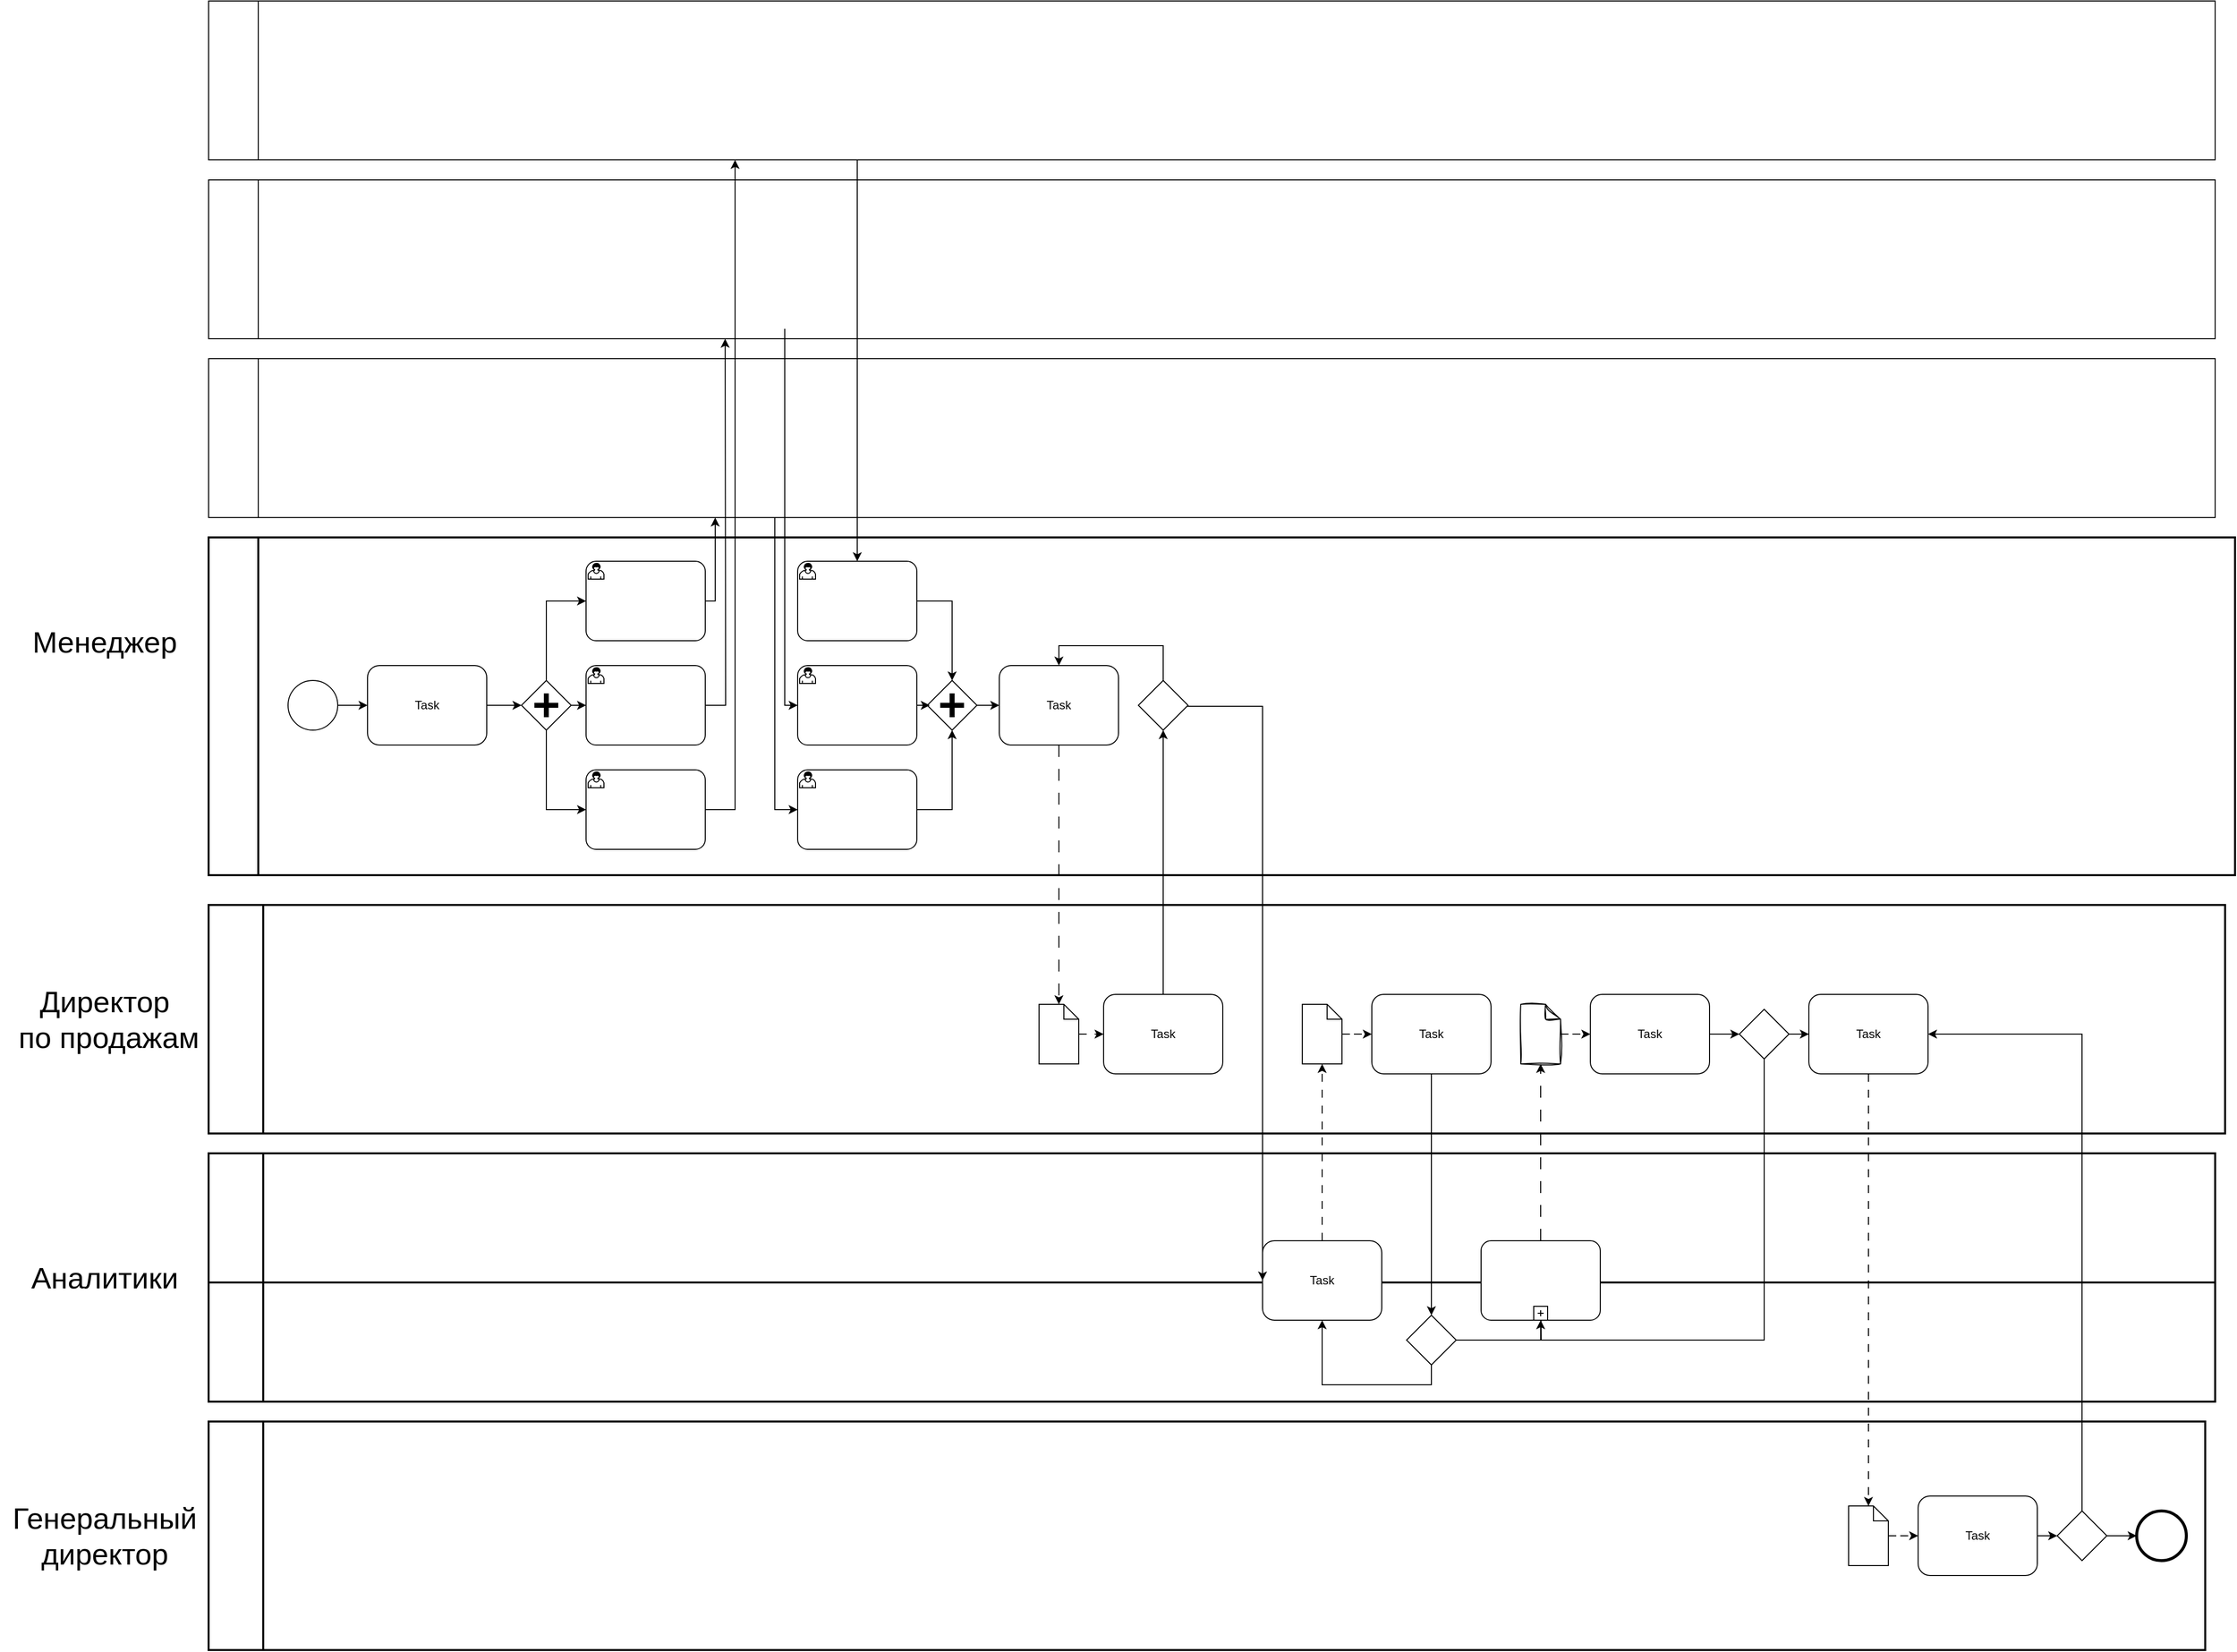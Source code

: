 <mxfile version="24.8.4">
  <diagram name="Page-1" id="2a216829-ef6e-dabb-86c1-c78162f3ba2b">
    <mxGraphModel dx="3023" dy="2533" grid="1" gridSize="10" guides="1" tooltips="1" connect="1" arrows="1" fold="1" page="1" pageScale="1" pageWidth="850" pageHeight="1100" background="none" math="0" shadow="0">
      <root>
        <mxCell id="0" />
        <mxCell id="1" parent="0" />
        <mxCell id="yuOISIgOCX0uWJEtP6---103" value="" style="swimlane;html=1;startSize=55;fontStyle=0;collapsible=0;horizontal=0;swimlaneLine=1;swimlaneFillColor=#ffffff;strokeWidth=2;whiteSpace=wrap;" parent="1" vertex="1">
          <mxGeometry x="-480" y="690" width="2030" height="230" as="geometry" />
        </mxCell>
        <mxCell id="yuOISIgOCX0uWJEtP6---112" style="edgeStyle=orthogonalEdgeStyle;rounded=0;orthogonalLoop=1;jettySize=auto;html=1;dashed=1;dashPattern=8 8;" parent="yuOISIgOCX0uWJEtP6---103" source="yuOISIgOCX0uWJEtP6---109" edge="1">
          <mxGeometry relative="1" as="geometry">
            <mxPoint x="901" y="130" as="targetPoint" />
          </mxGeometry>
        </mxCell>
        <mxCell id="yuOISIgOCX0uWJEtP6---109" value="" style="shape=mxgraph.bpmn.data;labelPosition=center;verticalLabelPosition=bottom;align=center;verticalAlign=top;size=15;html=1;" parent="yuOISIgOCX0uWJEtP6---103" vertex="1">
          <mxGeometry x="836" y="100" width="40" height="60" as="geometry" />
        </mxCell>
        <mxCell id="yuOISIgOCX0uWJEtP6---110" value="Task" style="shape=ext;rounded=1;html=1;whiteSpace=wrap;" parent="yuOISIgOCX0uWJEtP6---103" vertex="1">
          <mxGeometry x="901" y="90" width="120" height="80" as="geometry" />
        </mxCell>
        <mxCell id="yuOISIgOCX0uWJEtP6---120" style="edgeStyle=orthogonalEdgeStyle;rounded=0;orthogonalLoop=1;jettySize=auto;html=1;dashed=1;dashPattern=8 8;" parent="yuOISIgOCX0uWJEtP6---103" source="yuOISIgOCX0uWJEtP6---115" target="yuOISIgOCX0uWJEtP6---116" edge="1">
          <mxGeometry relative="1" as="geometry" />
        </mxCell>
        <mxCell id="yuOISIgOCX0uWJEtP6---115" value="" style="shape=mxgraph.bpmn.data;labelPosition=center;verticalLabelPosition=bottom;align=center;verticalAlign=top;size=15;html=1;" parent="yuOISIgOCX0uWJEtP6---103" vertex="1">
          <mxGeometry x="1101" y="100" width="40" height="60" as="geometry" />
        </mxCell>
        <mxCell id="yuOISIgOCX0uWJEtP6---116" value="Task" style="shape=ext;rounded=1;html=1;whiteSpace=wrap;" parent="yuOISIgOCX0uWJEtP6---103" vertex="1">
          <mxGeometry x="1171" y="90" width="120" height="80" as="geometry" />
        </mxCell>
        <mxCell id="yuOISIgOCX0uWJEtP6---154" style="edgeStyle=orthogonalEdgeStyle;rounded=0;orthogonalLoop=1;jettySize=auto;html=1;entryX=0;entryY=0.5;entryDx=0;entryDy=0;dashed=1;dashPattern=8 8;" parent="yuOISIgOCX0uWJEtP6---103" source="yuOISIgOCX0uWJEtP6---151" target="yuOISIgOCX0uWJEtP6---153" edge="1">
          <mxGeometry relative="1" as="geometry" />
        </mxCell>
        <mxCell id="yuOISIgOCX0uWJEtP6---151" value="" style="shape=mxgraph.bpmn.data;labelPosition=center;verticalLabelPosition=bottom;align=center;verticalAlign=top;size=15;html=1;sketch=1;curveFitting=1;jiggle=2;" parent="yuOISIgOCX0uWJEtP6---103" vertex="1">
          <mxGeometry x="1321" y="100" width="40" height="60" as="geometry" />
        </mxCell>
        <mxCell id="yuOISIgOCX0uWJEtP6---153" value="Task" style="shape=ext;rounded=1;html=1;whiteSpace=wrap;" parent="yuOISIgOCX0uWJEtP6---103" vertex="1">
          <mxGeometry x="1391" y="90" width="120" height="80" as="geometry" />
        </mxCell>
        <mxCell id="yuOISIgOCX0uWJEtP6---155" value="" style="points=[[0.25,0.25,0],[0.5,0,0],[0.75,0.25,0],[1,0.5,0],[0.75,0.75,0],[0.5,1,0],[0.25,0.75,0],[0,0.5,0]];shape=mxgraph.bpmn.gateway2;html=1;verticalLabelPosition=bottom;labelBackgroundColor=#ffffff;verticalAlign=top;align=center;perimeter=rhombusPerimeter;outlineConnect=0;outline=none;symbol=none;" parent="yuOISIgOCX0uWJEtP6---103" vertex="1">
          <mxGeometry x="1541" y="105" width="50" height="50" as="geometry" />
        </mxCell>
        <mxCell id="yuOISIgOCX0uWJEtP6---156" style="edgeStyle=orthogonalEdgeStyle;rounded=0;orthogonalLoop=1;jettySize=auto;html=1;entryX=0;entryY=0.5;entryDx=0;entryDy=0;entryPerimeter=0;" parent="yuOISIgOCX0uWJEtP6---103" source="yuOISIgOCX0uWJEtP6---153" target="yuOISIgOCX0uWJEtP6---155" edge="1">
          <mxGeometry relative="1" as="geometry">
            <mxPoint x="1521" y="350" as="targetPoint" />
          </mxGeometry>
        </mxCell>
        <mxCell id="yuOISIgOCX0uWJEtP6---167" value="" style="edgeStyle=orthogonalEdgeStyle;rounded=0;orthogonalLoop=1;jettySize=auto;html=1;" parent="yuOISIgOCX0uWJEtP6---103" source="yuOISIgOCX0uWJEtP6---155" target="yuOISIgOCX0uWJEtP6---159" edge="1">
          <mxGeometry relative="1" as="geometry">
            <mxPoint x="1681" y="1580" as="targetPoint" />
            <mxPoint x="1591" y="1580" as="sourcePoint" />
          </mxGeometry>
        </mxCell>
        <mxCell id="yuOISIgOCX0uWJEtP6---159" value="Task" style="shape=ext;rounded=1;html=1;whiteSpace=wrap;" parent="yuOISIgOCX0uWJEtP6---103" vertex="1">
          <mxGeometry x="1611" y="90" width="120" height="80" as="geometry" />
        </mxCell>
        <mxCell id="yuOISIgOCX0uWJEtP6---2" value="" style="swimlane;html=1;startSize=50;fontStyle=0;collapsible=0;horizontal=0;swimlaneLine=1;swimlaneFillColor=#ffffff;strokeWidth=2;whiteSpace=wrap;" parent="1" vertex="1">
          <mxGeometry x="-480" y="320" width="2040" height="340" as="geometry" />
        </mxCell>
        <mxCell id="yuOISIgOCX0uWJEtP6---6" style="edgeStyle=orthogonalEdgeStyle;rounded=0;orthogonalLoop=1;jettySize=auto;html=1;" parent="yuOISIgOCX0uWJEtP6---2" source="yuOISIgOCX0uWJEtP6---4" target="yuOISIgOCX0uWJEtP6---5" edge="1">
          <mxGeometry relative="1" as="geometry" />
        </mxCell>
        <mxCell id="yuOISIgOCX0uWJEtP6---4" value="" style="shape=mxgraph.bpmn.shape;html=1;verticalLabelPosition=bottom;labelBackgroundColor=#ffffff;verticalAlign=top;perimeter=ellipsePerimeter;outline=standard;symbol=general;" parent="yuOISIgOCX0uWJEtP6---2" vertex="1">
          <mxGeometry x="80" y="144" width="50" height="50" as="geometry" />
        </mxCell>
        <mxCell id="yuOISIgOCX0uWJEtP6---9" style="edgeStyle=orthogonalEdgeStyle;rounded=0;orthogonalLoop=1;jettySize=auto;html=1;" parent="yuOISIgOCX0uWJEtP6---2" source="yuOISIgOCX0uWJEtP6---5" edge="1">
          <mxGeometry relative="1" as="geometry">
            <mxPoint x="315" y="169" as="targetPoint" />
          </mxGeometry>
        </mxCell>
        <mxCell id="yuOISIgOCX0uWJEtP6---5" value="Task" style="shape=ext;rounded=1;html=1;whiteSpace=wrap;" parent="yuOISIgOCX0uWJEtP6---2" vertex="1">
          <mxGeometry x="160" y="129" width="120" height="80" as="geometry" />
        </mxCell>
        <mxCell id="yuOISIgOCX0uWJEtP6---7" value="" style="shape=mxgraph.bpmn.shape;html=1;verticalLabelPosition=bottom;labelBackgroundColor=#ffffff;verticalAlign=top;perimeter=rhombusPerimeter;background=gateway;outline=none;symbol=parallelGw;" parent="yuOISIgOCX0uWJEtP6---2" vertex="1">
          <mxGeometry x="315" y="144" width="50" height="50" as="geometry" />
        </mxCell>
        <mxCell id="CjMGcF9206Xnc9cuAVjh-27" style="edgeStyle=orthogonalEdgeStyle;rounded=0;orthogonalLoop=1;jettySize=auto;html=1;" edge="1" parent="yuOISIgOCX0uWJEtP6---2" source="yuOISIgOCX0uWJEtP6---10">
          <mxGeometry relative="1" as="geometry">
            <mxPoint x="530" y="-380" as="targetPoint" />
            <Array as="points">
              <mxPoint x="530" y="274" />
              <mxPoint x="530" y="-380" />
            </Array>
          </mxGeometry>
        </mxCell>
        <mxCell id="yuOISIgOCX0uWJEtP6---10" value="" style="points=[[0.25,0,0],[0.5,0,0],[0.75,0,0],[1,0.25,0],[1,0.5,0],[1,0.75,0],[0.75,1,0],[0.5,1,0],[0.25,1,0],[0,0.75,0],[0,0.5,0],[0,0.25,0]];shape=mxgraph.bpmn.task;whiteSpace=wrap;rectStyle=rounded;size=10;html=1;container=1;expand=0;collapsible=0;taskMarker=user;" parent="yuOISIgOCX0uWJEtP6---2" vertex="1">
          <mxGeometry x="380" y="234" width="120" height="80" as="geometry" />
        </mxCell>
        <mxCell id="CjMGcF9206Xnc9cuAVjh-26" style="edgeStyle=orthogonalEdgeStyle;rounded=0;orthogonalLoop=1;jettySize=auto;html=1;" edge="1" parent="yuOISIgOCX0uWJEtP6---2" source="yuOISIgOCX0uWJEtP6---11">
          <mxGeometry relative="1" as="geometry">
            <mxPoint x="520" y="-200" as="targetPoint" />
          </mxGeometry>
        </mxCell>
        <mxCell id="yuOISIgOCX0uWJEtP6---11" value="" style="points=[[0.25,0,0],[0.5,0,0],[0.75,0,0],[1,0.25,0],[1,0.5,0],[1,0.75,0],[0.75,1,0],[0.5,1,0],[0.25,1,0],[0,0.75,0],[0,0.5,0],[0,0.25,0]];shape=mxgraph.bpmn.task;whiteSpace=wrap;rectStyle=rounded;size=10;html=1;container=1;expand=0;collapsible=0;taskMarker=user;" parent="yuOISIgOCX0uWJEtP6---2" vertex="1">
          <mxGeometry x="380" y="129" width="120" height="80" as="geometry" />
        </mxCell>
        <mxCell id="CjMGcF9206Xnc9cuAVjh-25" style="edgeStyle=orthogonalEdgeStyle;rounded=0;orthogonalLoop=1;jettySize=auto;html=1;exitX=1;exitY=0.5;exitDx=0;exitDy=0;exitPerimeter=0;" edge="1" parent="yuOISIgOCX0uWJEtP6---2" source="yuOISIgOCX0uWJEtP6---12">
          <mxGeometry relative="1" as="geometry">
            <mxPoint x="510" y="-20" as="targetPoint" />
            <Array as="points">
              <mxPoint x="510" y="64" />
              <mxPoint x="510" y="-20" />
            </Array>
          </mxGeometry>
        </mxCell>
        <mxCell id="yuOISIgOCX0uWJEtP6---12" value="" style="points=[[0.25,0,0],[0.5,0,0],[0.75,0,0],[1,0.25,0],[1,0.5,0],[1,0.75,0],[0.75,1,0],[0.5,1,0],[0.25,1,0],[0,0.75,0],[0,0.5,0],[0,0.25,0]];shape=mxgraph.bpmn.task;whiteSpace=wrap;rectStyle=rounded;size=10;html=1;container=1;expand=0;collapsible=0;taskMarker=user;" parent="yuOISIgOCX0uWJEtP6---2" vertex="1">
          <mxGeometry x="380" y="24" width="120" height="80" as="geometry" />
        </mxCell>
        <mxCell id="yuOISIgOCX0uWJEtP6---16" style="edgeStyle=orthogonalEdgeStyle;rounded=0;orthogonalLoop=1;jettySize=auto;html=1;entryX=0;entryY=0.5;entryDx=0;entryDy=0;entryPerimeter=0;" parent="yuOISIgOCX0uWJEtP6---2" source="yuOISIgOCX0uWJEtP6---7" target="yuOISIgOCX0uWJEtP6---10" edge="1">
          <mxGeometry relative="1" as="geometry">
            <Array as="points">
              <mxPoint x="340" y="274" />
            </Array>
          </mxGeometry>
        </mxCell>
        <mxCell id="yuOISIgOCX0uWJEtP6---17" style="edgeStyle=orthogonalEdgeStyle;rounded=0;orthogonalLoop=1;jettySize=auto;html=1;entryX=0;entryY=0.5;entryDx=0;entryDy=0;entryPerimeter=0;" parent="yuOISIgOCX0uWJEtP6---2" source="yuOISIgOCX0uWJEtP6---7" target="yuOISIgOCX0uWJEtP6---12" edge="1">
          <mxGeometry relative="1" as="geometry">
            <Array as="points">
              <mxPoint x="340" y="64" />
            </Array>
          </mxGeometry>
        </mxCell>
        <mxCell id="yuOISIgOCX0uWJEtP6---26" style="edgeStyle=orthogonalEdgeStyle;rounded=0;orthogonalLoop=1;jettySize=auto;html=1;entryX=0.5;entryY=1;entryDx=0;entryDy=0;exitX=1;exitY=0.5;exitDx=0;exitDy=0;exitPerimeter=0;" parent="yuOISIgOCX0uWJEtP6---2" source="CjMGcF9206Xnc9cuAVjh-23" target="yuOISIgOCX0uWJEtP6---24" edge="1">
          <mxGeometry relative="1" as="geometry">
            <mxPoint x="696" y="274.0" as="sourcePoint" />
          </mxGeometry>
        </mxCell>
        <mxCell id="yuOISIgOCX0uWJEtP6---25" style="edgeStyle=orthogonalEdgeStyle;rounded=0;orthogonalLoop=1;jettySize=auto;html=1;entryX=0.5;entryY=0;entryDx=0;entryDy=0;exitX=1;exitY=0.5;exitDx=0;exitDy=0;exitPerimeter=0;" parent="yuOISIgOCX0uWJEtP6---2" target="yuOISIgOCX0uWJEtP6---24" edge="1" source="CjMGcF9206Xnc9cuAVjh-18">
          <mxGeometry relative="1" as="geometry">
            <mxPoint x="696" y="64.0" as="sourcePoint" />
          </mxGeometry>
        </mxCell>
        <mxCell id="yuOISIgOCX0uWJEtP6---29" style="edgeStyle=orthogonalEdgeStyle;rounded=0;orthogonalLoop=1;jettySize=auto;html=1;entryX=0;entryY=0.5;entryDx=0;entryDy=0;" parent="yuOISIgOCX0uWJEtP6---2" source="yuOISIgOCX0uWJEtP6---24" target="yuOISIgOCX0uWJEtP6---28" edge="1">
          <mxGeometry relative="1" as="geometry" />
        </mxCell>
        <mxCell id="yuOISIgOCX0uWJEtP6---24" value="" style="shape=mxgraph.bpmn.shape;html=1;verticalLabelPosition=bottom;labelBackgroundColor=#ffffff;verticalAlign=top;perimeter=rhombusPerimeter;background=gateway;outline=none;symbol=parallelGw;" parent="yuOISIgOCX0uWJEtP6---2" vertex="1">
          <mxGeometry x="723.5" y="144" width="50" height="50" as="geometry" />
        </mxCell>
        <mxCell id="yuOISIgOCX0uWJEtP6---27" style="edgeStyle=orthogonalEdgeStyle;rounded=0;orthogonalLoop=1;jettySize=auto;html=1;exitX=1;exitY=0.5;exitDx=0;exitDy=0;exitPerimeter=0;" parent="yuOISIgOCX0uWJEtP6---2" edge="1" source="CjMGcF9206Xnc9cuAVjh-21">
          <mxGeometry relative="1" as="geometry">
            <mxPoint x="696.0" y="169.037" as="sourcePoint" />
            <mxPoint x="726" y="169" as="targetPoint" />
          </mxGeometry>
        </mxCell>
        <mxCell id="yuOISIgOCX0uWJEtP6---28" value="Task" style="shape=ext;rounded=1;html=1;whiteSpace=wrap;" parent="yuOISIgOCX0uWJEtP6---2" vertex="1">
          <mxGeometry x="796" y="129" width="120" height="80" as="geometry" />
        </mxCell>
        <mxCell id="yuOISIgOCX0uWJEtP6---33" style="edgeStyle=orthogonalEdgeStyle;rounded=0;orthogonalLoop=1;jettySize=auto;html=1;entryX=0.5;entryY=0;entryDx=0;entryDy=0;" parent="yuOISIgOCX0uWJEtP6---2" source="yuOISIgOCX0uWJEtP6---30" target="yuOISIgOCX0uWJEtP6---28" edge="1">
          <mxGeometry relative="1" as="geometry">
            <Array as="points">
              <mxPoint x="961" y="109" />
              <mxPoint x="856" y="109" />
            </Array>
          </mxGeometry>
        </mxCell>
        <mxCell id="yuOISIgOCX0uWJEtP6---30" value="" style="points=[[0.25,0.25,0],[0.5,0,0],[0.75,0.25,0],[1,0.5,0],[0.75,0.75,0],[0.5,1,0],[0.25,0.75,0],[0,0.5,0]];shape=mxgraph.bpmn.gateway2;html=1;verticalLabelPosition=bottom;labelBackgroundColor=#ffffff;verticalAlign=top;align=center;perimeter=rhombusPerimeter;outlineConnect=0;outline=none;symbol=none;" parent="yuOISIgOCX0uWJEtP6---2" vertex="1">
          <mxGeometry x="936" y="144" width="50" height="50" as="geometry" />
        </mxCell>
        <mxCell id="CjMGcF9206Xnc9cuAVjh-29" style="edgeStyle=orthogonalEdgeStyle;rounded=0;orthogonalLoop=1;jettySize=auto;html=1;startArrow=classic;startFill=1;endArrow=none;endFill=0;exitX=0.5;exitY=0;exitDx=0;exitDy=0;exitPerimeter=0;" edge="1" parent="yuOISIgOCX0uWJEtP6---2" source="CjMGcF9206Xnc9cuAVjh-18">
          <mxGeometry relative="1" as="geometry">
            <mxPoint x="653" y="-380" as="targetPoint" />
            <Array as="points">
              <mxPoint x="653" y="-380" />
            </Array>
          </mxGeometry>
        </mxCell>
        <mxCell id="CjMGcF9206Xnc9cuAVjh-18" value="" style="points=[[0.25,0,0],[0.5,0,0],[0.75,0,0],[1,0.25,0],[1,0.5,0],[1,0.75,0],[0.75,1,0],[0.5,1,0],[0.25,1,0],[0,0.75,0],[0,0.5,0],[0,0.25,0]];shape=mxgraph.bpmn.task;whiteSpace=wrap;rectStyle=rounded;size=10;html=1;container=1;expand=0;collapsible=0;taskMarker=user;" vertex="1" parent="yuOISIgOCX0uWJEtP6---2">
          <mxGeometry x="593" y="24" width="120" height="80" as="geometry" />
        </mxCell>
        <mxCell id="CjMGcF9206Xnc9cuAVjh-30" style="edgeStyle=orthogonalEdgeStyle;rounded=0;orthogonalLoop=1;jettySize=auto;html=1;startArrow=classic;startFill=1;endArrow=none;endFill=0;" edge="1" parent="yuOISIgOCX0uWJEtP6---2" source="CjMGcF9206Xnc9cuAVjh-21">
          <mxGeometry relative="1" as="geometry">
            <mxPoint x="580" y="-210" as="targetPoint" />
            <Array as="points">
              <mxPoint x="580" y="169" />
              <mxPoint x="580" y="-200" />
            </Array>
          </mxGeometry>
        </mxCell>
        <mxCell id="CjMGcF9206Xnc9cuAVjh-21" value="" style="points=[[0.25,0,0],[0.5,0,0],[0.75,0,0],[1,0.25,0],[1,0.5,0],[1,0.75,0],[0.75,1,0],[0.5,1,0],[0.25,1,0],[0,0.75,0],[0,0.5,0],[0,0.25,0]];shape=mxgraph.bpmn.task;whiteSpace=wrap;rectStyle=rounded;size=10;html=1;container=1;expand=0;collapsible=0;taskMarker=user;" vertex="1" parent="yuOISIgOCX0uWJEtP6---2">
          <mxGeometry x="593" y="129" width="120" height="80" as="geometry" />
        </mxCell>
        <mxCell id="CjMGcF9206Xnc9cuAVjh-31" style="edgeStyle=orthogonalEdgeStyle;rounded=0;orthogonalLoop=1;jettySize=auto;html=1;startArrow=classic;startFill=1;endArrow=none;endFill=0;" edge="1" parent="yuOISIgOCX0uWJEtP6---2" source="CjMGcF9206Xnc9cuAVjh-23">
          <mxGeometry relative="1" as="geometry">
            <mxPoint x="570" y="-20" as="targetPoint" />
            <Array as="points">
              <mxPoint x="570" y="274" />
              <mxPoint x="570" y="-20" />
            </Array>
          </mxGeometry>
        </mxCell>
        <mxCell id="CjMGcF9206Xnc9cuAVjh-23" value="" style="points=[[0.25,0,0],[0.5,0,0],[0.75,0,0],[1,0.25,0],[1,0.5,0],[1,0.75,0],[0.75,1,0],[0.5,1,0],[0.25,1,0],[0,0.75,0],[0,0.5,0],[0,0.25,0]];shape=mxgraph.bpmn.task;whiteSpace=wrap;rectStyle=rounded;size=10;html=1;container=1;expand=0;collapsible=0;taskMarker=user;" vertex="1" parent="yuOISIgOCX0uWJEtP6---2">
          <mxGeometry x="593" y="234" width="120" height="80" as="geometry" />
        </mxCell>
        <mxCell id="CjMGcF9206Xnc9cuAVjh-28" style="edgeStyle=orthogonalEdgeStyle;rounded=0;orthogonalLoop=1;jettySize=auto;html=1;exitX=1;exitY=0.5;exitDx=0;exitDy=0;entryX=0;entryY=0.5;entryDx=0;entryDy=0;entryPerimeter=0;" edge="1" parent="yuOISIgOCX0uWJEtP6---2" source="yuOISIgOCX0uWJEtP6---7" target="yuOISIgOCX0uWJEtP6---11">
          <mxGeometry relative="1" as="geometry" />
        </mxCell>
        <mxCell id="yuOISIgOCX0uWJEtP6---113" value="" style="swimlane;html=1;startSize=55;fontStyle=0;collapsible=0;horizontal=0;swimlaneLine=1;swimlaneFillColor=#ffffff;strokeWidth=2;whiteSpace=wrap;" parent="1" vertex="1">
          <mxGeometry x="-480" y="950" width="2020" height="240" as="geometry" />
        </mxCell>
        <mxCell id="CjMGcF9206Xnc9cuAVjh-33" value="" style="swimlane;html=1;startSize=55;fontStyle=0;collapsible=0;horizontal=0;swimlaneLine=1;swimlaneFillColor=#ffffff;strokeWidth=2;whiteSpace=wrap;" vertex="1" parent="yuOISIgOCX0uWJEtP6---113">
          <mxGeometry y="120" width="2020" height="120" as="geometry" />
        </mxCell>
        <mxCell id="CjMGcF9206Xnc9cuAVjh-39" value="" style="swimlane;html=1;startSize=55;fontStyle=0;collapsible=0;horizontal=0;swimlaneLine=1;swimlaneFillColor=#ffffff;strokeWidth=2;whiteSpace=wrap;" vertex="1" parent="yuOISIgOCX0uWJEtP6---113">
          <mxGeometry y="-10" width="2020" height="130" as="geometry" />
        </mxCell>
        <mxCell id="yuOISIgOCX0uWJEtP6---117" value="Task" style="shape=ext;rounded=1;html=1;whiteSpace=wrap;" parent="yuOISIgOCX0uWJEtP6---113" vertex="1">
          <mxGeometry x="1061" y="78" width="120" height="80" as="geometry" />
        </mxCell>
        <mxCell id="yuOISIgOCX0uWJEtP6---124" style="edgeStyle=orthogonalEdgeStyle;rounded=0;orthogonalLoop=1;jettySize=auto;html=1;" parent="yuOISIgOCX0uWJEtP6---113" source="yuOISIgOCX0uWJEtP6---121" edge="1">
          <mxGeometry relative="1" as="geometry">
            <mxPoint x="1341" y="115" as="targetPoint" />
          </mxGeometry>
        </mxCell>
        <mxCell id="yuOISIgOCX0uWJEtP6---125" style="edgeStyle=orthogonalEdgeStyle;rounded=0;orthogonalLoop=1;jettySize=auto;html=1;entryX=0.5;entryY=1;entryDx=0;entryDy=0;exitX=0.5;exitY=1;exitDx=0;exitDy=0;exitPerimeter=0;" parent="yuOISIgOCX0uWJEtP6---113" source="yuOISIgOCX0uWJEtP6---121" target="yuOISIgOCX0uWJEtP6---117" edge="1">
          <mxGeometry relative="1" as="geometry" />
        </mxCell>
        <mxCell id="yuOISIgOCX0uWJEtP6---121" value="" style="points=[[0.25,0.25,0],[0.5,0,0],[0.75,0.25,0],[1,0.5,0],[0.75,0.75,0],[0.5,1,0],[0.25,0.75,0],[0,0.5,0]];shape=mxgraph.bpmn.gateway2;html=1;verticalLabelPosition=bottom;labelBackgroundColor=#ffffff;verticalAlign=top;align=center;perimeter=rhombusPerimeter;outlineConnect=0;outline=none;symbol=none;" parent="yuOISIgOCX0uWJEtP6---113" vertex="1">
          <mxGeometry x="1206" y="153" width="50" height="50" as="geometry" />
        </mxCell>
        <mxCell id="yuOISIgOCX0uWJEtP6---146" value="" style="points=[[0.25,0,0],[0.5,0,0],[0.75,0,0],[1,0.25,0],[1,0.5,0],[1,0.75,0],[0.75,1,0],[0.5,1,0],[0.25,1,0],[0,0.75,0],[0,0.5,0],[0,0.25,0]];shape=mxgraph.bpmn.task;whiteSpace=wrap;rectStyle=rounded;size=10;html=1;container=1;expand=0;collapsible=0;taskMarker=abstract;isLoopSub=1;" parent="yuOISIgOCX0uWJEtP6---113" vertex="1">
          <mxGeometry x="1281" y="78" width="120" height="80" as="geometry" />
        </mxCell>
        <mxCell id="yuOISIgOCX0uWJEtP6---111" style="edgeStyle=orthogonalEdgeStyle;rounded=0;orthogonalLoop=1;jettySize=auto;html=1;entryX=0.5;entryY=1;entryDx=0;entryDy=0;entryPerimeter=0;" parent="1" source="yuOISIgOCX0uWJEtP6---110" target="yuOISIgOCX0uWJEtP6---30" edge="1">
          <mxGeometry relative="1" as="geometry" />
        </mxCell>
        <mxCell id="yuOISIgOCX0uWJEtP6---118" style="edgeStyle=orthogonalEdgeStyle;rounded=0;orthogonalLoop=1;jettySize=auto;html=1;entryX=0;entryY=0.5;entryDx=0;entryDy=0;exitX=1;exitY=0.5;exitDx=0;exitDy=0;exitPerimeter=0;" parent="1" source="yuOISIgOCX0uWJEtP6---30" target="yuOISIgOCX0uWJEtP6---117" edge="1">
          <mxGeometry relative="1" as="geometry">
            <Array as="points">
              <mxPoint x="581" y="490" />
            </Array>
          </mxGeometry>
        </mxCell>
        <mxCell id="yuOISIgOCX0uWJEtP6---119" style="edgeStyle=orthogonalEdgeStyle;rounded=0;orthogonalLoop=1;jettySize=auto;html=1;entryX=0.5;entryY=1;entryDx=0;entryDy=0;entryPerimeter=0;dashed=1;dashPattern=8 8;" parent="1" source="yuOISIgOCX0uWJEtP6---117" target="yuOISIgOCX0uWJEtP6---115" edge="1">
          <mxGeometry relative="1" as="geometry" />
        </mxCell>
        <mxCell id="yuOISIgOCX0uWJEtP6---122" style="edgeStyle=orthogonalEdgeStyle;rounded=0;orthogonalLoop=1;jettySize=auto;html=1;" parent="1" source="yuOISIgOCX0uWJEtP6---116" target="yuOISIgOCX0uWJEtP6---121" edge="1">
          <mxGeometry relative="1" as="geometry">
            <mxPoint x="781.0" y="1040" as="targetPoint" />
          </mxGeometry>
        </mxCell>
        <mxCell id="yuOISIgOCX0uWJEtP6---126" value="" style="swimlane;html=1;startSize=55;fontStyle=0;collapsible=0;horizontal=0;swimlaneLine=1;swimlaneFillColor=#ffffff;strokeWidth=2;whiteSpace=wrap;" parent="1" vertex="1">
          <mxGeometry x="-480" y="1210" width="2010" height="230" as="geometry" />
        </mxCell>
        <mxCell id="yuOISIgOCX0uWJEtP6---165" style="edgeStyle=orthogonalEdgeStyle;rounded=0;orthogonalLoop=1;jettySize=auto;html=1;entryX=0;entryY=0.5;entryDx=0;entryDy=0;dashed=1;dashPattern=8 8;" parent="yuOISIgOCX0uWJEtP6---126" source="yuOISIgOCX0uWJEtP6---161" target="yuOISIgOCX0uWJEtP6---164" edge="1">
          <mxGeometry relative="1" as="geometry" />
        </mxCell>
        <mxCell id="yuOISIgOCX0uWJEtP6---161" value="" style="shape=mxgraph.bpmn.data;labelPosition=center;verticalLabelPosition=bottom;align=center;verticalAlign=top;size=15;html=1;" parent="yuOISIgOCX0uWJEtP6---126" vertex="1">
          <mxGeometry x="1651" y="85" width="40" height="60" as="geometry" />
        </mxCell>
        <mxCell id="yuOISIgOCX0uWJEtP6---169" style="edgeStyle=orthogonalEdgeStyle;rounded=0;orthogonalLoop=1;jettySize=auto;html=1;" parent="yuOISIgOCX0uWJEtP6---126" source="yuOISIgOCX0uWJEtP6---164" edge="1">
          <mxGeometry relative="1" as="geometry">
            <mxPoint x="1861" y="115" as="targetPoint" />
          </mxGeometry>
        </mxCell>
        <mxCell id="yuOISIgOCX0uWJEtP6---164" value="Task" style="shape=ext;rounded=1;html=1;whiteSpace=wrap;" parent="yuOISIgOCX0uWJEtP6---126" vertex="1">
          <mxGeometry x="1721" y="75" width="120" height="80" as="geometry" />
        </mxCell>
        <mxCell id="yuOISIgOCX0uWJEtP6---168" value="" style="points=[[0.25,0.25,0],[0.5,0,0],[0.75,0.25,0],[1,0.5,0],[0.75,0.75,0],[0.5,1,0],[0.25,0.75,0],[0,0.5,0]];shape=mxgraph.bpmn.gateway2;html=1;verticalLabelPosition=bottom;labelBackgroundColor=#ffffff;verticalAlign=top;align=center;perimeter=rhombusPerimeter;outlineConnect=0;outline=none;symbol=none;" parent="yuOISIgOCX0uWJEtP6---126" vertex="1">
          <mxGeometry x="1861" y="90" width="50" height="50" as="geometry" />
        </mxCell>
        <mxCell id="yuOISIgOCX0uWJEtP6---171" value="" style="points=[[0.145,0.145,0],[0.5,0,0],[0.855,0.145,0],[1,0.5,0],[0.855,0.855,0],[0.5,1,0],[0.145,0.855,0],[0,0.5,0]];shape=mxgraph.bpmn.event;html=1;verticalLabelPosition=bottom;labelBackgroundColor=#ffffff;verticalAlign=top;align=center;perimeter=ellipsePerimeter;outlineConnect=0;aspect=fixed;outline=end;symbol=terminate2;" parent="yuOISIgOCX0uWJEtP6---126" vertex="1">
          <mxGeometry x="1941" y="90" width="50" height="50" as="geometry" />
        </mxCell>
        <mxCell id="yuOISIgOCX0uWJEtP6---172" style="edgeStyle=orthogonalEdgeStyle;rounded=0;orthogonalLoop=1;jettySize=auto;html=1;entryX=0;entryY=0.5;entryDx=0;entryDy=0;entryPerimeter=0;" parent="yuOISIgOCX0uWJEtP6---126" source="yuOISIgOCX0uWJEtP6---168" target="yuOISIgOCX0uWJEtP6---171" edge="1">
          <mxGeometry relative="1" as="geometry" />
        </mxCell>
        <mxCell id="yuOISIgOCX0uWJEtP6---147" value="&lt;font style=&quot;font-size: 30px;&quot;&gt;Аналитики&lt;/font&gt;" style="text;html=1;align=center;verticalAlign=middle;resizable=0;points=[];autosize=1;strokeColor=none;fillColor=none;" parent="1" vertex="1">
          <mxGeometry x="-670" y="1040" width="170" height="50" as="geometry" />
        </mxCell>
        <mxCell id="yuOISIgOCX0uWJEtP6---148" value="&lt;font style=&quot;font-size: 30px;&quot;&gt;Менеджер&lt;/font&gt;" style="text;html=1;align=center;verticalAlign=middle;resizable=0;points=[];autosize=1;strokeColor=none;fillColor=none;" parent="1" vertex="1">
          <mxGeometry x="-670" y="400" width="170" height="50" as="geometry" />
        </mxCell>
        <mxCell id="yuOISIgOCX0uWJEtP6---149" value="&lt;font style=&quot;font-size: 30px;&quot;&gt;Директор&lt;/font&gt;&lt;div&gt;&lt;font style=&quot;font-size: 30px;&quot;&gt;&amp;nbsp;по продажам&lt;/font&gt;&lt;/div&gt;" style="text;html=1;align=center;verticalAlign=middle;resizable=0;points=[];autosize=1;strokeColor=none;fillColor=none;" parent="1" vertex="1">
          <mxGeometry x="-690" y="760" width="210" height="90" as="geometry" />
        </mxCell>
        <mxCell id="yuOISIgOCX0uWJEtP6---150" value="&lt;span style=&quot;font-size: 30px;&quot;&gt;Генеральный&lt;/span&gt;&lt;div&gt;&lt;span style=&quot;font-size: 30px;&quot;&gt;директор&lt;/span&gt;&lt;/div&gt;" style="text;html=1;align=center;verticalAlign=middle;resizable=0;points=[];autosize=1;strokeColor=none;fillColor=none;" parent="1" vertex="1">
          <mxGeometry x="-690" y="1280" width="210" height="90" as="geometry" />
        </mxCell>
        <mxCell id="yuOISIgOCX0uWJEtP6---152" style="edgeStyle=orthogonalEdgeStyle;rounded=0;orthogonalLoop=1;jettySize=auto;html=1;entryX=0.5;entryY=1;entryDx=0;entryDy=0;entryPerimeter=0;dashed=1;dashPattern=12 12;" parent="1" source="yuOISIgOCX0uWJEtP6---146" target="yuOISIgOCX0uWJEtP6---151" edge="1">
          <mxGeometry relative="1" as="geometry" />
        </mxCell>
        <mxCell id="yuOISIgOCX0uWJEtP6---157" style="edgeStyle=orthogonalEdgeStyle;rounded=0;orthogonalLoop=1;jettySize=auto;html=1;entryX=0.5;entryY=1;entryDx=0;entryDy=0;entryPerimeter=0;exitX=0.5;exitY=1;exitDx=0;exitDy=0;exitPerimeter=0;" parent="1" source="yuOISIgOCX0uWJEtP6---155" target="yuOISIgOCX0uWJEtP6---146" edge="1">
          <mxGeometry relative="1" as="geometry" />
        </mxCell>
        <mxCell id="yuOISIgOCX0uWJEtP6---163" style="edgeStyle=orthogonalEdgeStyle;rounded=0;orthogonalLoop=1;jettySize=auto;html=1;entryX=0.5;entryY=0;entryDx=0;entryDy=0;entryPerimeter=0;dashed=1;dashPattern=8 8;" parent="1" source="yuOISIgOCX0uWJEtP6---159" target="yuOISIgOCX0uWJEtP6---161" edge="1">
          <mxGeometry relative="1" as="geometry" />
        </mxCell>
        <mxCell id="yuOISIgOCX0uWJEtP6---170" style="edgeStyle=orthogonalEdgeStyle;rounded=0;orthogonalLoop=1;jettySize=auto;html=1;entryX=1;entryY=0.5;entryDx=0;entryDy=0;exitX=0.5;exitY=0;exitDx=0;exitDy=0;exitPerimeter=0;" parent="1" source="yuOISIgOCX0uWJEtP6---168" target="yuOISIgOCX0uWJEtP6---159" edge="1">
          <mxGeometry relative="1" as="geometry" />
        </mxCell>
        <mxCell id="CjMGcF9206Xnc9cuAVjh-15" value="" style="swimlane;horizontal=0;whiteSpace=wrap;html=1;startSize=50;" vertex="1" parent="1">
          <mxGeometry x="-480" y="140" width="2020" height="160" as="geometry" />
        </mxCell>
        <mxCell id="CjMGcF9206Xnc9cuAVjh-16" value="" style="swimlane;horizontal=0;whiteSpace=wrap;html=1;startSize=50;" vertex="1" parent="1">
          <mxGeometry x="-480" y="-40" width="2020" height="160" as="geometry" />
        </mxCell>
        <mxCell id="CjMGcF9206Xnc9cuAVjh-17" value="" style="swimlane;horizontal=0;whiteSpace=wrap;html=1;startSize=50;" vertex="1" parent="1">
          <mxGeometry x="-480" y="-220" width="2020" height="160" as="geometry" />
        </mxCell>
        <mxCell id="yuOISIgOCX0uWJEtP6---108" style="edgeStyle=orthogonalEdgeStyle;rounded=0;orthogonalLoop=1;jettySize=auto;html=1;dashed=1;dashPattern=12 12;entryX=0.5;entryY=0;entryDx=0;entryDy=0;entryPerimeter=0;" parent="1" source="yuOISIgOCX0uWJEtP6---28" edge="1" target="yuOISIgOCX0uWJEtP6---109">
          <mxGeometry relative="1" as="geometry">
            <mxPoint x="376" y="900" as="targetPoint" />
          </mxGeometry>
        </mxCell>
      </root>
    </mxGraphModel>
  </diagram>
</mxfile>
